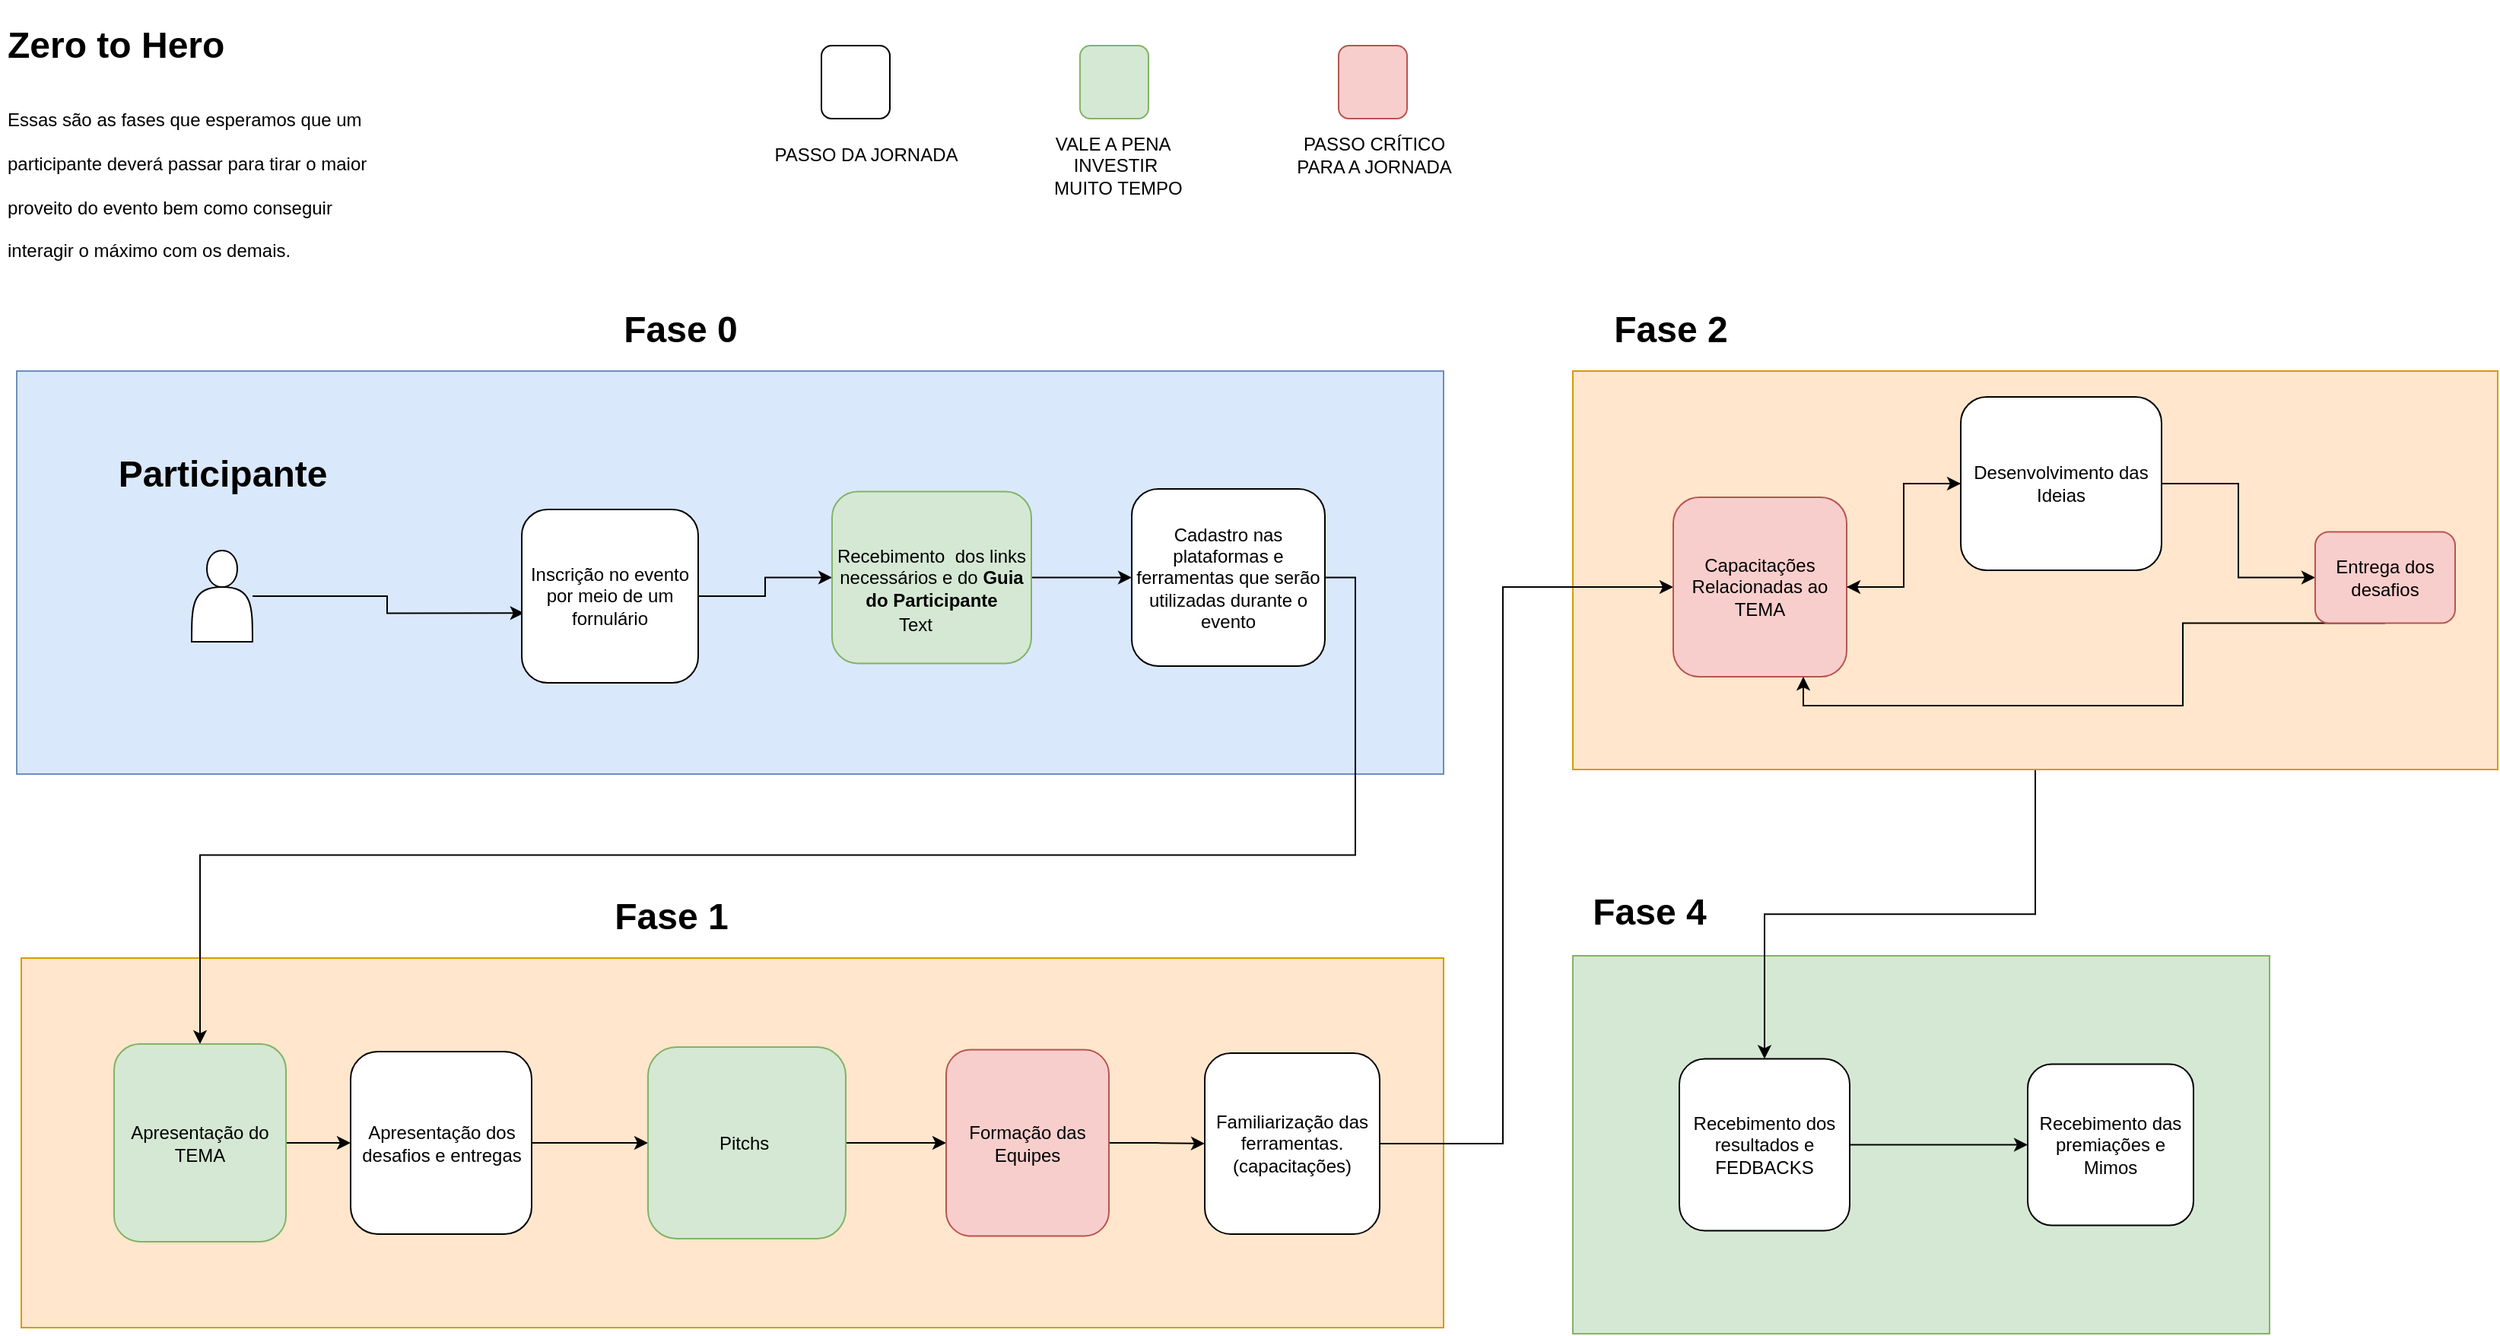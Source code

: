 <mxfile version="13.7.6" type="github">
  <diagram name="Page-1" id="12e1b939-464a-85fe-373e-61e167be1490">
    <mxGraphModel dx="4216.5" dy="1500" grid="0" gridSize="10" guides="1" tooltips="1" connect="1" arrows="1" fold="1" page="1" pageScale="1.5" pageWidth="1169" pageHeight="827" background="#ffffff" math="0" shadow="0">
      <root>
        <mxCell id="0" />
        <mxCell id="1" parent="0" />
        <mxCell id="5eIkmyX3lONirXPNNq0G-55" value="" style="rounded=0;whiteSpace=wrap;html=1;fillColor=#d5e8d4;strokeColor=#82b366;" vertex="1" parent="1">
          <mxGeometry x="-685" y="648.5" width="458" height="248.5" as="geometry" />
        </mxCell>
        <mxCell id="5eIkmyX3lONirXPNNq0G-61" style="edgeStyle=orthogonalEdgeStyle;rounded=0;orthogonalLoop=1;jettySize=auto;html=1;exitX=0.5;exitY=1;exitDx=0;exitDy=0;entryX=0.5;entryY=0;entryDx=0;entryDy=0;" edge="1" parent="1" source="5eIkmyX3lONirXPNNq0G-38" target="5eIkmyX3lONirXPNNq0G-57">
          <mxGeometry relative="1" as="geometry" />
        </mxCell>
        <mxCell id="5eIkmyX3lONirXPNNq0G-38" value="" style="rounded=0;whiteSpace=wrap;html=1;fillColor=#ffe6cc;strokeColor=#d79b00;" vertex="1" parent="1">
          <mxGeometry x="-685" y="264" width="608" height="262" as="geometry" />
        </mxCell>
        <mxCell id="5eIkmyX3lONirXPNNq0G-25" value="" style="rounded=0;whiteSpace=wrap;html=1;fillColor=#ffe6cc;strokeColor=#d79b00;" vertex="1" parent="1">
          <mxGeometry x="-1705" y="650" width="935" height="243" as="geometry" />
        </mxCell>
        <mxCell id="5eIkmyX3lONirXPNNq0G-19" value="" style="rounded=0;whiteSpace=wrap;html=1;fillColor=#dae8fc;strokeColor=#6c8ebf;" vertex="1" parent="1">
          <mxGeometry x="-1708" y="264" width="938" height="265" as="geometry" />
        </mxCell>
        <mxCell id="5eIkmyX3lONirXPNNq0G-9" value="&lt;h1&gt;&lt;span&gt;Zero to Hero&lt;/span&gt;&lt;/h1&gt;&lt;h1&gt;&lt;span style=&quot;font-size: 12px ; font-weight: 400&quot;&gt;Essas são as fases que esperamos que um participante deverá passar para tirar o maior proveito do evento bem como conseguir interagir&amp;nbsp;o máximo com os demais.&lt;/span&gt;&lt;/h1&gt;" style="text;html=1;strokeColor=none;fillColor=none;spacing=5;spacingTop=-20;whiteSpace=wrap;overflow=hidden;rounded=0;" vertex="1" parent="1">
          <mxGeometry x="-1719" y="30" width="276" height="176" as="geometry" />
        </mxCell>
        <mxCell id="5eIkmyX3lONirXPNNq0G-13" style="edgeStyle=orthogonalEdgeStyle;rounded=0;orthogonalLoop=1;jettySize=auto;html=1;entryX=0.012;entryY=0.598;entryDx=0;entryDy=0;entryPerimeter=0;" edge="1" parent="1" source="5eIkmyX3lONirXPNNq0G-10" target="5eIkmyX3lONirXPNNq0G-12">
          <mxGeometry relative="1" as="geometry" />
        </mxCell>
        <mxCell id="5eIkmyX3lONirXPNNq0G-10" value="" style="shape=actor;whiteSpace=wrap;html=1;" vertex="1" parent="1">
          <mxGeometry x="-1593" y="382" width="40" height="60" as="geometry" />
        </mxCell>
        <mxCell id="5eIkmyX3lONirXPNNq0G-11" value="Participante" style="text;strokeColor=none;fillColor=none;html=1;fontSize=24;fontStyle=1;verticalAlign=middle;align=center;" vertex="1" parent="1">
          <mxGeometry x="-1623" y="312" width="100" height="40" as="geometry" />
        </mxCell>
        <mxCell id="5eIkmyX3lONirXPNNq0G-16" style="edgeStyle=orthogonalEdgeStyle;rounded=0;orthogonalLoop=1;jettySize=auto;html=1;exitX=1;exitY=0.5;exitDx=0;exitDy=0;entryX=0;entryY=0.5;entryDx=0;entryDy=0;" edge="1" parent="1" source="5eIkmyX3lONirXPNNq0G-12" target="5eIkmyX3lONirXPNNq0G-14">
          <mxGeometry relative="1" as="geometry" />
        </mxCell>
        <mxCell id="5eIkmyX3lONirXPNNq0G-12" value="Inscrição no evento por meio de um fornulário" style="rounded=1;whiteSpace=wrap;html=1;" vertex="1" parent="1">
          <mxGeometry x="-1376" y="355" width="116" height="114" as="geometry" />
        </mxCell>
        <mxCell id="5eIkmyX3lONirXPNNq0G-18" style="edgeStyle=orthogonalEdgeStyle;rounded=0;orthogonalLoop=1;jettySize=auto;html=1;exitX=1;exitY=0.5;exitDx=0;exitDy=0;entryX=0;entryY=0.5;entryDx=0;entryDy=0;" edge="1" parent="1" source="5eIkmyX3lONirXPNNq0G-14" target="5eIkmyX3lONirXPNNq0G-17">
          <mxGeometry relative="1" as="geometry" />
        </mxCell>
        <mxCell id="5eIkmyX3lONirXPNNq0G-14" value="Recebimento&amp;nbsp; dos links necessários e do &lt;b&gt;Guia do Participante&lt;/b&gt;" style="rounded=1;whiteSpace=wrap;html=1;fillColor=#d5e8d4;strokeColor=#82b366;" vertex="1" parent="1">
          <mxGeometry x="-1172" y="343.25" width="131" height="113" as="geometry" />
        </mxCell>
        <mxCell id="5eIkmyX3lONirXPNNq0G-26" style="edgeStyle=orthogonalEdgeStyle;rounded=0;orthogonalLoop=1;jettySize=auto;html=1;exitX=1;exitY=0.5;exitDx=0;exitDy=0;entryX=0.5;entryY=0;entryDx=0;entryDy=0;" edge="1" parent="1" source="5eIkmyX3lONirXPNNq0G-17" target="5eIkmyX3lONirXPNNq0G-24">
          <mxGeometry relative="1" as="geometry" />
        </mxCell>
        <mxCell id="5eIkmyX3lONirXPNNq0G-17" value="Cadastro nas plataformas e ferramentas que serão utilizadas durante o evento" style="rounded=1;whiteSpace=wrap;html=1;" vertex="1" parent="1">
          <mxGeometry x="-975" y="341.5" width="127" height="116.5" as="geometry" />
        </mxCell>
        <mxCell id="5eIkmyX3lONirXPNNq0G-21" value="Fase 0" style="text;strokeColor=none;fillColor=none;html=1;fontSize=24;fontStyle=1;verticalAlign=middle;align=center;" vertex="1" parent="1">
          <mxGeometry x="-1322" y="217" width="100" height="40" as="geometry" />
        </mxCell>
        <mxCell id="5eIkmyX3lONirXPNNq0G-40" style="edgeStyle=orthogonalEdgeStyle;rounded=0;orthogonalLoop=1;jettySize=auto;html=1;exitX=1;exitY=0.5;exitDx=0;exitDy=0;" edge="1" parent="1" source="5eIkmyX3lONirXPNNq0G-22" target="5eIkmyX3lONirXPNNq0G-39">
          <mxGeometry relative="1" as="geometry">
            <mxPoint x="-735" y="406" as="targetPoint" />
            <Array as="points">
              <mxPoint x="-731" y="772" />
              <mxPoint x="-731" y="406" />
            </Array>
          </mxGeometry>
        </mxCell>
        <mxCell id="5eIkmyX3lONirXPNNq0G-22" value="Familiarização das ferramentas.&lt;br&gt;(capacitações)" style="rounded=1;whiteSpace=wrap;html=1;" vertex="1" parent="1">
          <mxGeometry x="-927" y="712.5" width="115" height="119" as="geometry" />
        </mxCell>
        <mxCell id="5eIkmyX3lONirXPNNq0G-31" style="edgeStyle=orthogonalEdgeStyle;rounded=0;orthogonalLoop=1;jettySize=auto;html=1;exitX=1;exitY=0.5;exitDx=0;exitDy=0;entryX=0;entryY=0.5;entryDx=0;entryDy=0;" edge="1" parent="1" source="5eIkmyX3lONirXPNNq0G-23" target="5eIkmyX3lONirXPNNq0G-30">
          <mxGeometry relative="1" as="geometry" />
        </mxCell>
        <mxCell id="5eIkmyX3lONirXPNNq0G-23" value="Apresentação dos desafios e entregas" style="rounded=1;whiteSpace=wrap;html=1;" vertex="1" parent="1">
          <mxGeometry x="-1488.5" y="711.5" width="119" height="120" as="geometry" />
        </mxCell>
        <mxCell id="5eIkmyX3lONirXPNNq0G-27" style="edgeStyle=orthogonalEdgeStyle;rounded=0;orthogonalLoop=1;jettySize=auto;html=1;exitX=1;exitY=0.5;exitDx=0;exitDy=0;entryX=0;entryY=0.5;entryDx=0;entryDy=0;" edge="1" parent="1" source="5eIkmyX3lONirXPNNq0G-24" target="5eIkmyX3lONirXPNNq0G-23">
          <mxGeometry relative="1" as="geometry" />
        </mxCell>
        <mxCell id="5eIkmyX3lONirXPNNq0G-24" value="Apresentação do TEMA" style="rounded=1;whiteSpace=wrap;html=1;fillColor=#d5e8d4;strokeColor=#82b366;" vertex="1" parent="1">
          <mxGeometry x="-1644" y="706.5" width="113" height="130" as="geometry" />
        </mxCell>
        <mxCell id="5eIkmyX3lONirXPNNq0G-29" value="Fase 1" style="text;strokeColor=none;fillColor=none;html=1;fontSize=24;fontStyle=1;verticalAlign=middle;align=center;" vertex="1" parent="1">
          <mxGeometry x="-1328.5" y="603" width="100" height="40" as="geometry" />
        </mxCell>
        <mxCell id="5eIkmyX3lONirXPNNq0G-34" style="edgeStyle=orthogonalEdgeStyle;rounded=0;orthogonalLoop=1;jettySize=auto;html=1;exitX=1;exitY=0.5;exitDx=0;exitDy=0;entryX=0;entryY=0.5;entryDx=0;entryDy=0;" edge="1" parent="1" source="5eIkmyX3lONirXPNNq0G-30" target="5eIkmyX3lONirXPNNq0G-33">
          <mxGeometry relative="1" as="geometry" />
        </mxCell>
        <mxCell id="5eIkmyX3lONirXPNNq0G-30" value="Pitchs&amp;nbsp;" style="rounded=1;whiteSpace=wrap;html=1;fillColor=#d5e8d4;strokeColor=#82b366;" vertex="1" parent="1">
          <mxGeometry x="-1293" y="708.5" width="130" height="126" as="geometry" />
        </mxCell>
        <mxCell id="5eIkmyX3lONirXPNNq0G-35" style="edgeStyle=orthogonalEdgeStyle;rounded=0;orthogonalLoop=1;jettySize=auto;html=1;" edge="1" parent="1" source="5eIkmyX3lONirXPNNq0G-33" target="5eIkmyX3lONirXPNNq0G-22">
          <mxGeometry relative="1" as="geometry" />
        </mxCell>
        <mxCell id="5eIkmyX3lONirXPNNq0G-33" value="Formação das Equipes" style="rounded=1;whiteSpace=wrap;html=1;fillColor=#f8cecc;strokeColor=#b85450;" vertex="1" parent="1">
          <mxGeometry x="-1097" y="710.25" width="107" height="122.5" as="geometry" />
        </mxCell>
        <mxCell id="5eIkmyX3lONirXPNNq0G-42" style="edgeStyle=orthogonalEdgeStyle;rounded=0;orthogonalLoop=1;jettySize=auto;html=1;" edge="1" parent="1" source="5eIkmyX3lONirXPNNq0G-39" target="5eIkmyX3lONirXPNNq0G-41">
          <mxGeometry relative="1" as="geometry" />
        </mxCell>
        <mxCell id="5eIkmyX3lONirXPNNq0G-39" value="Capacitações Relacionadas ao TEMA" style="rounded=1;whiteSpace=wrap;html=1;fillColor=#f8cecc;strokeColor=#b85450;" vertex="1" parent="1">
          <mxGeometry x="-619" y="347" width="114" height="118" as="geometry" />
        </mxCell>
        <mxCell id="5eIkmyX3lONirXPNNq0G-43" style="edgeStyle=orthogonalEdgeStyle;rounded=0;orthogonalLoop=1;jettySize=auto;html=1;entryX=1;entryY=0.5;entryDx=0;entryDy=0;" edge="1" parent="1" source="5eIkmyX3lONirXPNNq0G-41" target="5eIkmyX3lONirXPNNq0G-39">
          <mxGeometry relative="1" as="geometry" />
        </mxCell>
        <mxCell id="5eIkmyX3lONirXPNNq0G-59" style="edgeStyle=orthogonalEdgeStyle;rounded=0;orthogonalLoop=1;jettySize=auto;html=1;exitX=1;exitY=0.5;exitDx=0;exitDy=0;" edge="1" parent="1" source="5eIkmyX3lONirXPNNq0G-41" target="5eIkmyX3lONirXPNNq0G-58">
          <mxGeometry relative="1" as="geometry" />
        </mxCell>
        <mxCell id="5eIkmyX3lONirXPNNq0G-41" value="Desenvolvimento das Ideias" style="rounded=1;whiteSpace=wrap;html=1;" vertex="1" parent="1">
          <mxGeometry x="-430" y="281" width="132" height="114" as="geometry" />
        </mxCell>
        <mxCell id="5eIkmyX3lONirXPNNq0G-47" value="" style="rounded=1;whiteSpace=wrap;html=1;" vertex="1" parent="1">
          <mxGeometry x="-1179" y="50.0" width="45" height="48" as="geometry" />
        </mxCell>
        <mxCell id="5eIkmyX3lONirXPNNq0G-48" value="" style="rounded=1;whiteSpace=wrap;html=1;fillColor=#d5e8d4;strokeColor=#82b366;" vertex="1" parent="1">
          <mxGeometry x="-1009" y="50.0" width="45" height="48" as="geometry" />
        </mxCell>
        <mxCell id="5eIkmyX3lONirXPNNq0G-49" value="" style="rounded=1;whiteSpace=wrap;html=1;fillColor=#f8cecc;strokeColor=#b85450;" vertex="1" parent="1">
          <mxGeometry x="-839" y="50.0" width="45" height="48" as="geometry" />
        </mxCell>
        <mxCell id="5eIkmyX3lONirXPNNq0G-50" value="Text" style="text;html=1;strokeColor=none;fillColor=none;align=center;verticalAlign=middle;whiteSpace=wrap;rounded=0;" vertex="1" parent="1">
          <mxGeometry x="-1137" y="421" width="40" height="20" as="geometry" />
        </mxCell>
        <mxCell id="5eIkmyX3lONirXPNNq0G-51" value="PASSO DA JORNADA" style="text;html=1;align=center;verticalAlign=middle;resizable=0;points=[];autosize=1;" vertex="1" parent="1">
          <mxGeometry x="-1215" y="113" width="130" height="18" as="geometry" />
        </mxCell>
        <mxCell id="5eIkmyX3lONirXPNNq0G-52" value="VALE A PENA&amp;nbsp;&lt;br&gt;INVESTIR&lt;br&gt;&amp;nbsp;MUITO TEMPO" style="text;html=1;align=center;verticalAlign=middle;resizable=0;points=[];autosize=1;" vertex="1" parent="1">
          <mxGeometry x="-1035.5" y="106" width="98" height="46" as="geometry" />
        </mxCell>
        <mxCell id="5eIkmyX3lONirXPNNq0G-53" value="PASSO CRÍTICO&lt;br&gt;PARA A JORNADA" style="text;html=1;align=center;verticalAlign=middle;resizable=0;points=[];autosize=1;" vertex="1" parent="1">
          <mxGeometry x="-872.5" y="106" width="112" height="32" as="geometry" />
        </mxCell>
        <mxCell id="5eIkmyX3lONirXPNNq0G-54" value="Fase 2" style="text;strokeColor=none;fillColor=none;html=1;fontSize=24;fontStyle=1;verticalAlign=middle;align=center;" vertex="1" parent="1">
          <mxGeometry x="-671" y="217" width="100" height="40" as="geometry" />
        </mxCell>
        <mxCell id="5eIkmyX3lONirXPNNq0G-56" value="Fase 4" style="text;strokeColor=none;fillColor=none;html=1;fontSize=24;fontStyle=1;verticalAlign=middle;align=center;" vertex="1" parent="1">
          <mxGeometry x="-685" y="600" width="100" height="40" as="geometry" />
        </mxCell>
        <mxCell id="5eIkmyX3lONirXPNNq0G-63" style="edgeStyle=orthogonalEdgeStyle;rounded=0;orthogonalLoop=1;jettySize=auto;html=1;exitX=1;exitY=0.5;exitDx=0;exitDy=0;entryX=0;entryY=0.5;entryDx=0;entryDy=0;" edge="1" parent="1" source="5eIkmyX3lONirXPNNq0G-57" target="5eIkmyX3lONirXPNNq0G-62">
          <mxGeometry relative="1" as="geometry" />
        </mxCell>
        <mxCell id="5eIkmyX3lONirXPNNq0G-57" value="Recebimento dos resultados e FEDBACKS" style="rounded=1;whiteSpace=wrap;html=1;" vertex="1" parent="1">
          <mxGeometry x="-615" y="716.25" width="112" height="113" as="geometry" />
        </mxCell>
        <mxCell id="5eIkmyX3lONirXPNNq0G-60" style="edgeStyle=orthogonalEdgeStyle;rounded=0;orthogonalLoop=1;jettySize=auto;html=1;exitX=0.5;exitY=1;exitDx=0;exitDy=0;entryX=0.75;entryY=1;entryDx=0;entryDy=0;" edge="1" parent="1" source="5eIkmyX3lONirXPNNq0G-58" target="5eIkmyX3lONirXPNNq0G-39">
          <mxGeometry relative="1" as="geometry">
            <Array as="points">
              <mxPoint x="-284" y="484" />
              <mxPoint x="-533" y="485" />
            </Array>
          </mxGeometry>
        </mxCell>
        <mxCell id="5eIkmyX3lONirXPNNq0G-58" value="Entrega dos desafios" style="rounded=1;whiteSpace=wrap;html=1;fillColor=#f8cecc;strokeColor=#b85450;" vertex="1" parent="1">
          <mxGeometry x="-197" y="369.75" width="92" height="60" as="geometry" />
        </mxCell>
        <mxCell id="5eIkmyX3lONirXPNNq0G-62" value="Recebimento das premiações e Mimos" style="rounded=1;whiteSpace=wrap;html=1;" vertex="1" parent="1">
          <mxGeometry x="-386" y="719.75" width="109" height="106" as="geometry" />
        </mxCell>
      </root>
    </mxGraphModel>
  </diagram>
</mxfile>
